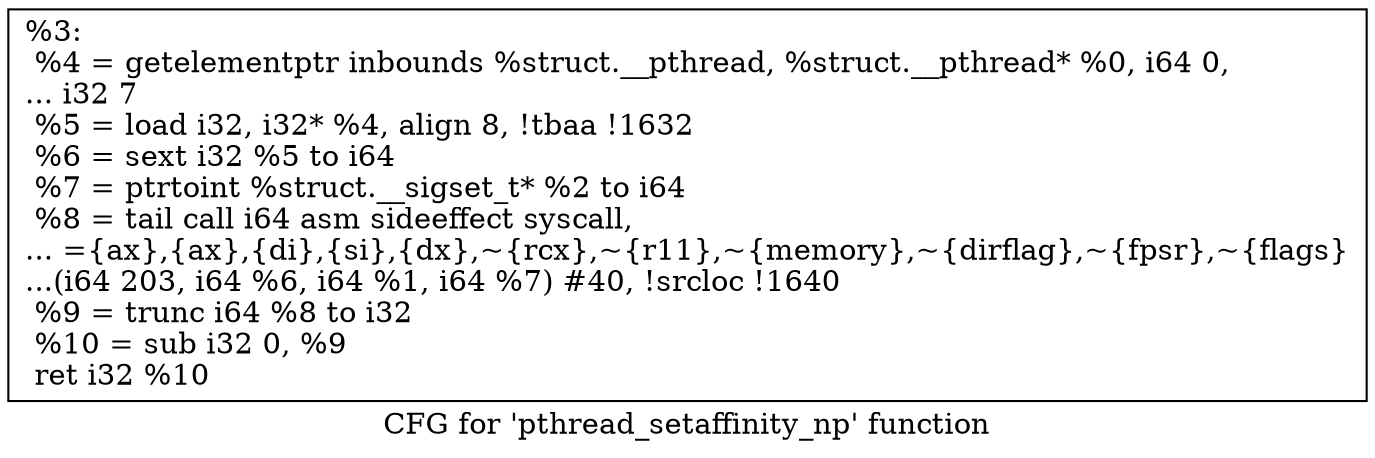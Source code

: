 digraph "CFG for 'pthread_setaffinity_np' function" {
	label="CFG for 'pthread_setaffinity_np' function";

	Node0x1fd9710 [shape=record,label="{%3:\l  %4 = getelementptr inbounds %struct.__pthread, %struct.__pthread* %0, i64 0,\l... i32 7\l  %5 = load i32, i32* %4, align 8, !tbaa !1632\l  %6 = sext i32 %5 to i64\l  %7 = ptrtoint %struct.__sigset_t* %2 to i64\l  %8 = tail call i64 asm sideeffect syscall,\l... =\{ax\},\{ax\},\{di\},\{si\},\{dx\},~\{rcx\},~\{r11\},~\{memory\},~\{dirflag\},~\{fpsr\},~\{flags\}\l...(i64 203, i64 %6, i64 %1, i64 %7) #40, !srcloc !1640\l  %9 = trunc i64 %8 to i32\l  %10 = sub i32 0, %9\l  ret i32 %10\l}"];
}
